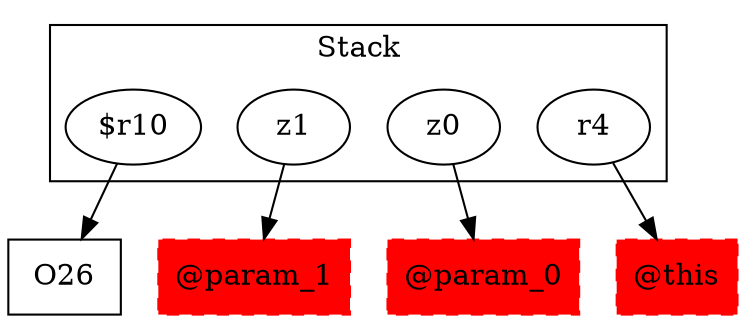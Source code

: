 digraph sample {
  rankDir="LR";
  subgraph cluster_0 {
    label="Stack"
    "$r10"; "z1"; "z0"; "r4"; 
  }
  "$r10" -> { O26[shape=box]};
  "z1" -> { "@param_1"[shape=box]};
  "z0" -> { "@param_0"[shape=box]};
  "r4" -> { "@this"[shape=box]};
  "@this"[shape=box, style="filled,dashed"];
  "@param_0"[shape=box, style="filled,dashed"];
  "@param_1"[shape=box, style="filled,dashed"];
  "@this"[color="red"];
  "@param_0"[color="red"];
  "@param_1"[color="red"];
}
